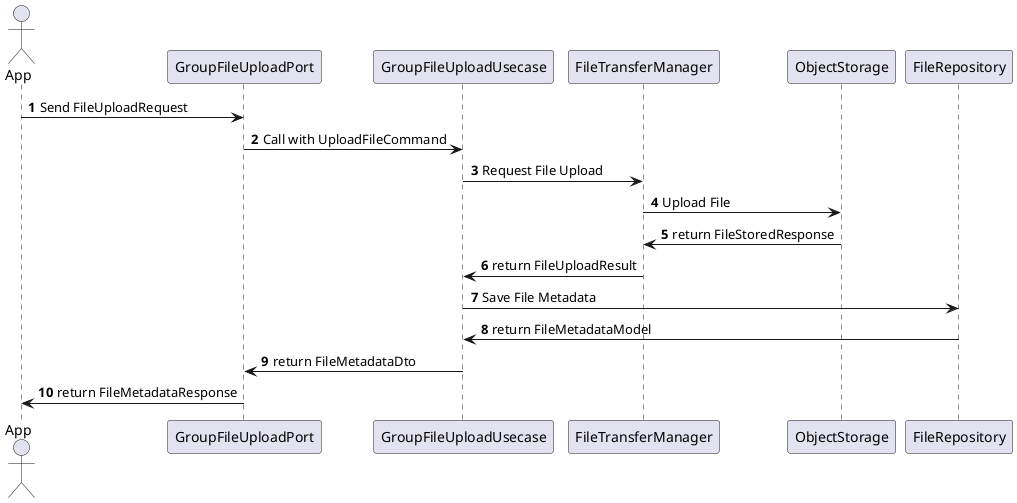 @startuml
'https://plantuml.com/sequence-diagram

autonumber
actor App
App -> GroupFileUploadPort: Send FileUploadRequest
GroupFileUploadPort -> GroupFileUploadUsecase: Call with UploadFileCommand
GroupFileUploadUsecase -> FileTransferManager: Request File Upload
FileTransferManager -> ObjectStorage: Upload File
ObjectStorage -> FileTransferManager: return FileStoredResponse
FileTransferManager -> GroupFileUploadUsecase: return FileUploadResult
GroupFileUploadUsecase -> FileRepository: Save File Metadata
FileRepository -> GroupFileUploadUsecase: return FileMetadataModel
GroupFileUploadUsecase -> GroupFileUploadPort: return FileMetadataDto
GroupFileUploadPort -> App : return FileMetadataResponse
@enduml